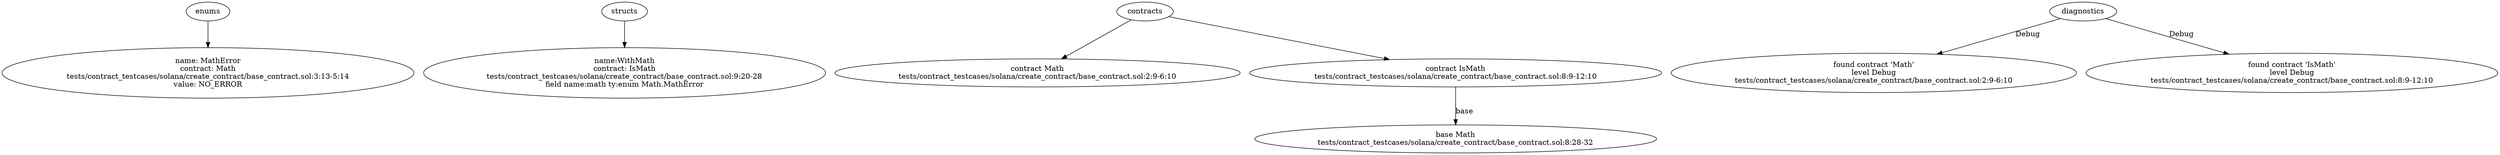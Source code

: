 strict digraph "tests/contract_testcases/solana/create_contract/base_contract.sol" {
	MathError [label="name: MathError\ncontract: Math\ntests/contract_testcases/solana/create_contract/base_contract.sol:3:13-5:14\nvalue: NO_ERROR"]
	WithMath [label="name:WithMath\ncontract: IsMath\ntests/contract_testcases/solana/create_contract/base_contract.sol:9:20-28\nfield name:math ty:enum Math.MathError"]
	contract [label="contract Math\ntests/contract_testcases/solana/create_contract/base_contract.sol:2:9-6:10"]
	contract_7 [label="contract IsMath\ntests/contract_testcases/solana/create_contract/base_contract.sol:8:9-12:10"]
	base [label="base Math\ntests/contract_testcases/solana/create_contract/base_contract.sol:8:28-32"]
	diagnostic [label="found contract 'Math'\nlevel Debug\ntests/contract_testcases/solana/create_contract/base_contract.sol:2:9-6:10"]
	diagnostic_11 [label="found contract 'IsMath'\nlevel Debug\ntests/contract_testcases/solana/create_contract/base_contract.sol:8:9-12:10"]
	enums -> MathError
	structs -> WithMath
	contracts -> contract
	contracts -> contract_7
	contract_7 -> base [label="base"]
	diagnostics -> diagnostic [label="Debug"]
	diagnostics -> diagnostic_11 [label="Debug"]
}
